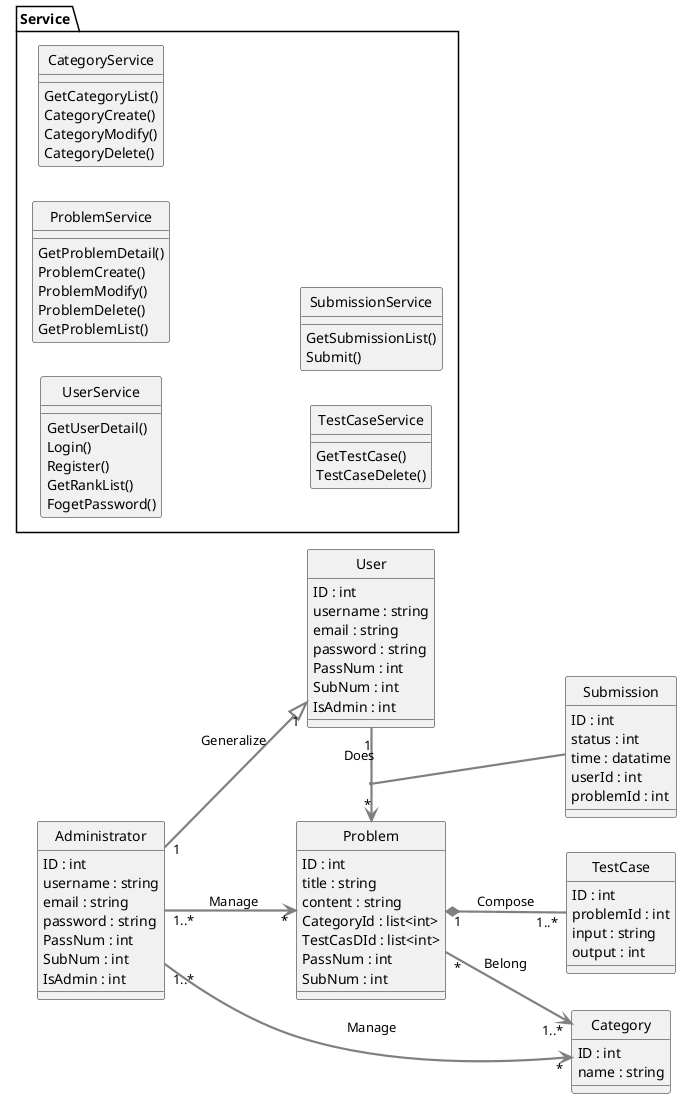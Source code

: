 @startuml domainModel
skinparam packageStyle rect
skinparam style strictuml
skinparam DefaultFontName Arial
skinparam DultFontSize 16
skinparam DefaultFontStyle bold
skinparam ArrowColor #gray
skinparam ArrowThickness 2.2
left to right direction

class "User" as User {
 ID : int
  username : string
    email : string
    password : string
    PassNum : int
    SubNum : int
    IsAdmin : int
} 
class "Administrator" as Administrator{
    ID : int
    username : string
    email : string
    password : string
    PassNum : int
    SubNum : int
    IsAdmin : int
}

class "Problem" as Problem{
    ID : int
    title : string
    content : string
    CategoryId : list<int>
    TestCasDId : list<int>
    PassNum : int
    SubNum : int
}

class "TestCase" as TestCase{
    ID : int
    problemId : int
    input : string
    output : int
}
class "Category" as Category{
    ID : int
    name : string
}

class "Submission" as Submission{
    ID : int
    'code : string
    status : int 
    time : datatime
    userId : int
    problemId : int
    }

package Service <<folder>>{
    class "UserService" as UserService{
    GetUserDetail()
    Login()
    Register()
    GetRankList()
    FogetPassword()
}
class "ProblemService" as ProblemService{
    GetProblemDetail()
    ProblemCreate()
    ProblemModify()
    ProblemDelete()
    GetProblemList()
}
class "CategoryService" as CategoryService{
    GetCategoryList()
    CategoryCreate()
    CategoryModify()
    CategoryDelete()
}
class "TestCaseService" as TestCaseService{
    GetTestCase()
    TestCaseDelete()
}
class "SubmissionService" as SubmissionService{
    GetSubmissionList()
    Submit()
}

}

Administrator "1" --|> "1" User : Generalize
Administrator "1..*" --> "*" Problem : Manage 
Administrator "1..*" --> "*" Category : Manage 


User "1" -right-> "*" Problem : Does
(User, Problem) - Submission

Problem "*" --> "1..*" Category : Belong
Problem "1" *-- "1..*" TestCase : Compose


@enduml

